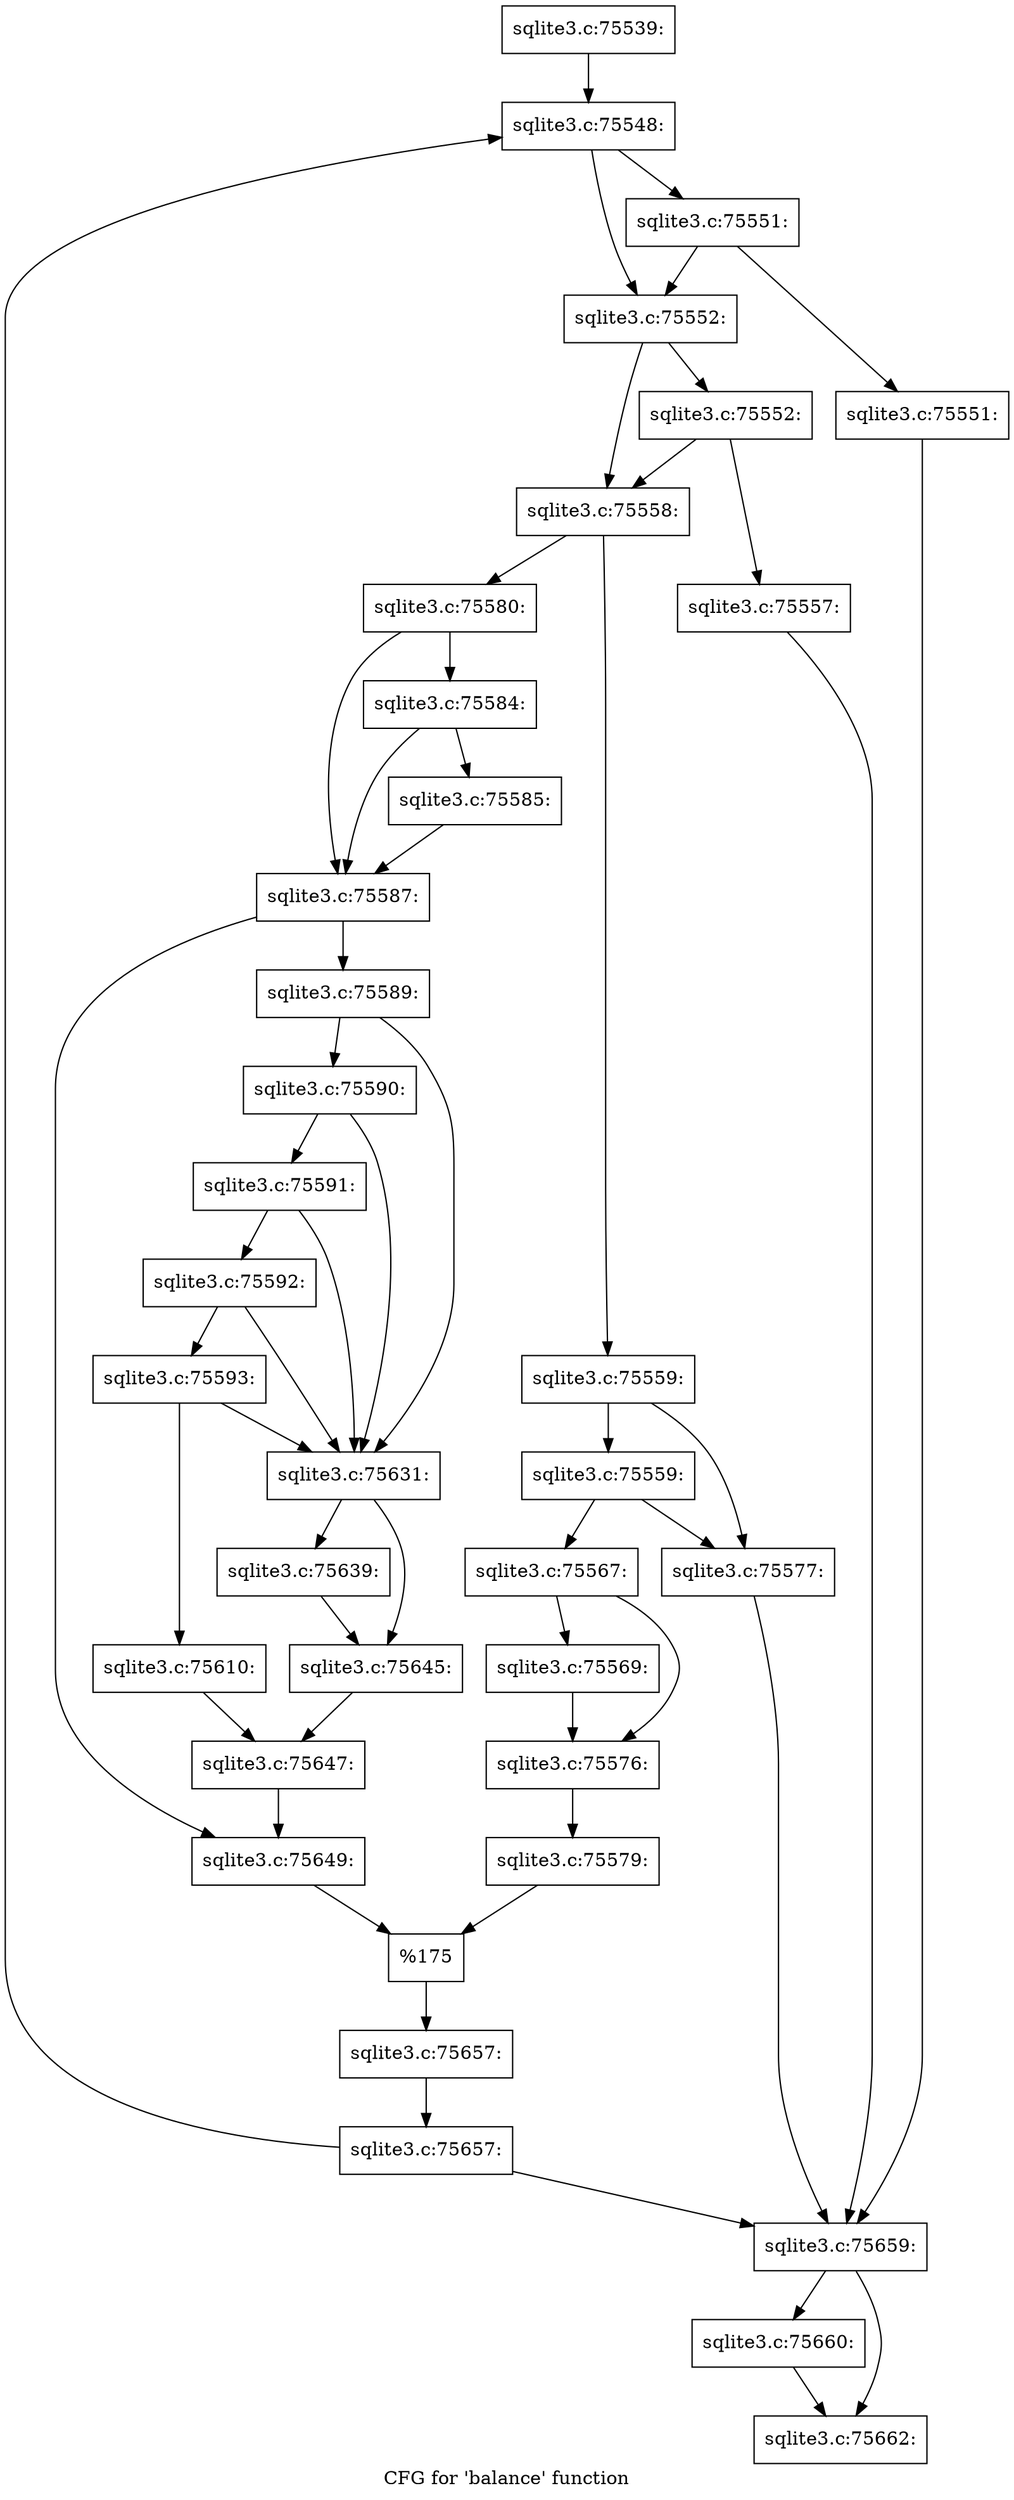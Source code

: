 digraph "CFG for 'balance' function" {
	label="CFG for 'balance' function";

	Node0x55c0f81703f0 [shape=record,label="{sqlite3.c:75539:}"];
	Node0x55c0f81703f0 -> Node0x55c0f818e470;
	Node0x55c0f818e470 [shape=record,label="{sqlite3.c:75548:}"];
	Node0x55c0f818e470 -> Node0x55c0f818eee0;
	Node0x55c0f818e470 -> Node0x55c0f818ee90;
	Node0x55c0f818eee0 [shape=record,label="{sqlite3.c:75551:}"];
	Node0x55c0f818eee0 -> Node0x55c0f818ee40;
	Node0x55c0f818eee0 -> Node0x55c0f818ee90;
	Node0x55c0f818ee40 [shape=record,label="{sqlite3.c:75551:}"];
	Node0x55c0f818ee40 -> Node0x55c0f818e3d0;
	Node0x55c0f818ee90 [shape=record,label="{sqlite3.c:75552:}"];
	Node0x55c0f818ee90 -> Node0x55c0f818f7b0;
	Node0x55c0f818ee90 -> Node0x55c0f818f760;
	Node0x55c0f818f7b0 [shape=record,label="{sqlite3.c:75552:}"];
	Node0x55c0f818f7b0 -> Node0x55c0f818f6c0;
	Node0x55c0f818f7b0 -> Node0x55c0f818f760;
	Node0x55c0f818f6c0 [shape=record,label="{sqlite3.c:75557:}"];
	Node0x55c0f818f6c0 -> Node0x55c0f818e3d0;
	Node0x55c0f818f760 [shape=record,label="{sqlite3.c:75558:}"];
	Node0x55c0f818f760 -> Node0x55c0f8190730;
	Node0x55c0f818f760 -> Node0x55c0f81907d0;
	Node0x55c0f8190730 [shape=record,label="{sqlite3.c:75559:}"];
	Node0x55c0f8190730 -> Node0x55c0f8190fc0;
	Node0x55c0f8190730 -> Node0x55c0f8190f70;
	Node0x55c0f8190fc0 [shape=record,label="{sqlite3.c:75559:}"];
	Node0x55c0f8190fc0 -> Node0x55c0f8190ed0;
	Node0x55c0f8190fc0 -> Node0x55c0f8190f70;
	Node0x55c0f8190ed0 [shape=record,label="{sqlite3.c:75567:}"];
	Node0x55c0f8190ed0 -> Node0x55c0f5a93b70;
	Node0x55c0f8190ed0 -> Node0x55c0f5a93bc0;
	Node0x55c0f5a93b70 [shape=record,label="{sqlite3.c:75569:}"];
	Node0x55c0f5a93b70 -> Node0x55c0f5a93bc0;
	Node0x55c0f5a93bc0 [shape=record,label="{sqlite3.c:75576:}"];
	Node0x55c0f5a93bc0 -> Node0x55c0f8190f20;
	Node0x55c0f8190f70 [shape=record,label="{sqlite3.c:75577:}"];
	Node0x55c0f8190f70 -> Node0x55c0f818e3d0;
	Node0x55c0f8190f20 [shape=record,label="{sqlite3.c:75579:}"];
	Node0x55c0f8190f20 -> Node0x55c0f8190780;
	Node0x55c0f81907d0 [shape=record,label="{sqlite3.c:75580:}"];
	Node0x55c0f81907d0 -> Node0x55c0f8194fe0;
	Node0x55c0f81907d0 -> Node0x55c0f8194f90;
	Node0x55c0f8194fe0 [shape=record,label="{sqlite3.c:75584:}"];
	Node0x55c0f8194fe0 -> Node0x55c0f8194f40;
	Node0x55c0f8194fe0 -> Node0x55c0f8194f90;
	Node0x55c0f8194f40 [shape=record,label="{sqlite3.c:75585:}"];
	Node0x55c0f8194f40 -> Node0x55c0f8194f90;
	Node0x55c0f8194f90 [shape=record,label="{sqlite3.c:75587:}"];
	Node0x55c0f8194f90 -> Node0x55c0f8195ab0;
	Node0x55c0f8194f90 -> Node0x55c0f8195b00;
	Node0x55c0f8195ab0 [shape=record,label="{sqlite3.c:75589:}"];
	Node0x55c0f8195ab0 -> Node0x55c0f8196180;
	Node0x55c0f8195ab0 -> Node0x55c0f8195fb0;
	Node0x55c0f8196180 [shape=record,label="{sqlite3.c:75590:}"];
	Node0x55c0f8196180 -> Node0x55c0f8196100;
	Node0x55c0f8196180 -> Node0x55c0f8195fb0;
	Node0x55c0f8196100 [shape=record,label="{sqlite3.c:75591:}"];
	Node0x55c0f8196100 -> Node0x55c0f8196080;
	Node0x55c0f8196100 -> Node0x55c0f8195fb0;
	Node0x55c0f8196080 [shape=record,label="{sqlite3.c:75592:}"];
	Node0x55c0f8196080 -> Node0x55c0f8196000;
	Node0x55c0f8196080 -> Node0x55c0f8195fb0;
	Node0x55c0f8196000 [shape=record,label="{sqlite3.c:75593:}"];
	Node0x55c0f8196000 -> Node0x55c0f8195f10;
	Node0x55c0f8196000 -> Node0x55c0f8195fb0;
	Node0x55c0f8195f10 [shape=record,label="{sqlite3.c:75610:}"];
	Node0x55c0f8195f10 -> Node0x55c0f8195f60;
	Node0x55c0f8195fb0 [shape=record,label="{sqlite3.c:75631:}"];
	Node0x55c0f8195fb0 -> Node0x55c0f5a93b20;
	Node0x55c0f8195fb0 -> Node0x55c0f8198fc0;
	Node0x55c0f5a93b20 [shape=record,label="{sqlite3.c:75639:}"];
	Node0x55c0f5a93b20 -> Node0x55c0f8198fc0;
	Node0x55c0f8198fc0 [shape=record,label="{sqlite3.c:75645:}"];
	Node0x55c0f8198fc0 -> Node0x55c0f8195f60;
	Node0x55c0f8195f60 [shape=record,label="{sqlite3.c:75647:}"];
	Node0x55c0f8195f60 -> Node0x55c0f8195b00;
	Node0x55c0f8195b00 [shape=record,label="{sqlite3.c:75649:}"];
	Node0x55c0f8195b00 -> Node0x55c0f8190780;
	Node0x55c0f8190780 [shape=record,label="{%175}"];
	Node0x55c0f8190780 -> Node0x55c0f818f710;
	Node0x55c0f818f710 [shape=record,label="{sqlite3.c:75657:}"];
	Node0x55c0f818f710 -> Node0x55c0f818e420;
	Node0x55c0f818e420 [shape=record,label="{sqlite3.c:75657:}"];
	Node0x55c0f818e420 -> Node0x55c0f818e470;
	Node0x55c0f818e420 -> Node0x55c0f818e3d0;
	Node0x55c0f818e3d0 [shape=record,label="{sqlite3.c:75659:}"];
	Node0x55c0f818e3d0 -> Node0x55c0f819b160;
	Node0x55c0f818e3d0 -> Node0x55c0f819b1b0;
	Node0x55c0f819b160 [shape=record,label="{sqlite3.c:75660:}"];
	Node0x55c0f819b160 -> Node0x55c0f819b1b0;
	Node0x55c0f819b1b0 [shape=record,label="{sqlite3.c:75662:}"];
}
